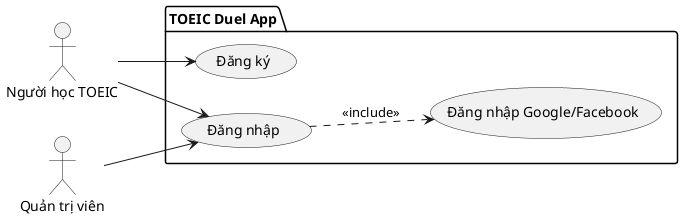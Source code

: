 @startuml
skinparam monochrome true
left to right direction

actor "Người học TOEIC" as Learner
actor "Quản trị viên" as Admin

package "TOEIC Duel App" {
  usecase "Đăng nhập" as UC_Login
  usecase "Đăng ký" as UC_Register
  usecase "Đăng nhập Google/Facebook" as UC_Social

  UC_Login .down.> UC_Social : <<include>>
}

Learner --> UC_Login
Learner --> UC_Register
Admin --> UC_Login

@enduml 